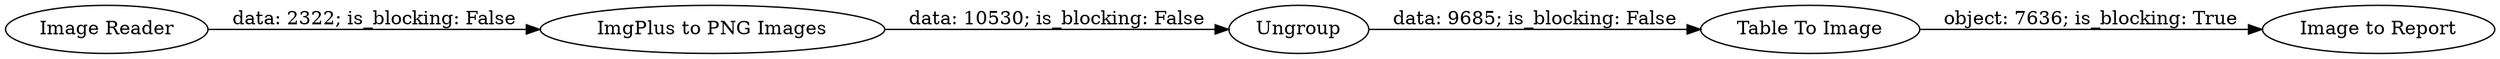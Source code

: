 digraph {
	"-1237379678130924458_5" [label="Image to Report"]
	"-1237379678130924458_4" [label="Table To Image"]
	"-1237379678130924458_1" [label="Image Reader"]
	"-1237379678130924458_2" [label=" ImgPlus to PNG Images "]
	"-1237379678130924458_3" [label=Ungroup]
	"-1237379678130924458_4" -> "-1237379678130924458_5" [label="object: 7636; is_blocking: True"]
	"-1237379678130924458_2" -> "-1237379678130924458_3" [label="data: 10530; is_blocking: False"]
	"-1237379678130924458_3" -> "-1237379678130924458_4" [label="data: 9685; is_blocking: False"]
	"-1237379678130924458_1" -> "-1237379678130924458_2" [label="data: 2322; is_blocking: False"]
	rankdir=LR
}
